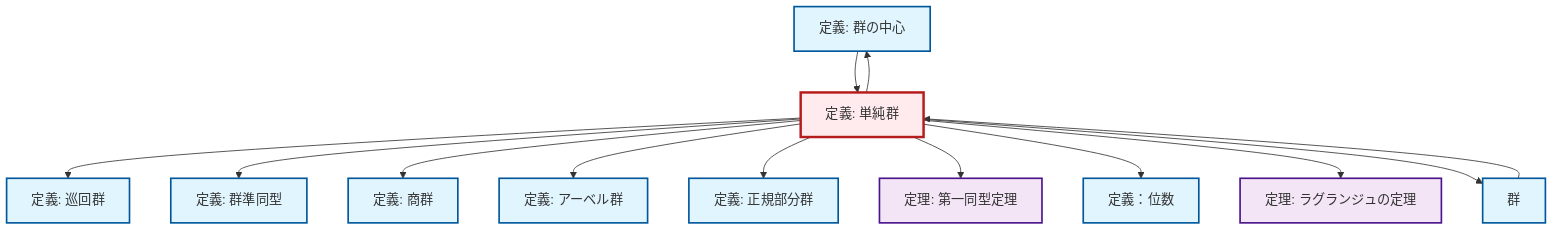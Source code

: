 graph TD
    classDef definition fill:#e1f5fe,stroke:#01579b,stroke-width:2px
    classDef theorem fill:#f3e5f5,stroke:#4a148c,stroke-width:2px
    classDef axiom fill:#fff3e0,stroke:#e65100,stroke-width:2px
    classDef example fill:#e8f5e9,stroke:#1b5e20,stroke-width:2px
    classDef current fill:#ffebee,stroke:#b71c1c,stroke-width:3px
    def-center-of-group["定義: 群の中心"]:::definition
    def-abelian-group["定義: アーベル群"]:::definition
    def-group["群"]:::definition
    def-normal-subgroup["定義: 正規部分群"]:::definition
    thm-first-isomorphism["定理: 第一同型定理"]:::theorem
    def-quotient-group["定義: 商群"]:::definition
    def-simple-group["定義: 単純群"]:::definition
    def-homomorphism["定義: 群準同型"]:::definition
    thm-lagrange["定理: ラグランジュの定理"]:::theorem
    def-order["定義：位数"]:::definition
    def-cyclic-group["定義: 巡回群"]:::definition
    def-simple-group --> def-center-of-group
    def-simple-group --> def-cyclic-group
    def-simple-group --> def-homomorphism
    def-simple-group --> def-quotient-group
    def-simple-group --> def-abelian-group
    def-simple-group --> def-normal-subgroup
    def-simple-group --> thm-first-isomorphism
    def-center-of-group --> def-simple-group
    def-simple-group --> def-order
    def-group --> def-simple-group
    def-simple-group --> thm-lagrange
    def-simple-group --> def-group
    class def-simple-group current